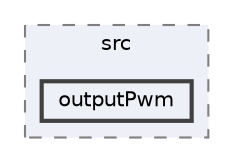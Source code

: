 digraph "outputPwm"
{
 // LATEX_PDF_SIZE
  bgcolor="transparent";
  edge [fontname=Helvetica,fontsize=10,labelfontname=Helvetica,labelfontsize=10];
  node [fontname=Helvetica,fontsize=10,shape=box,height=0.2,width=0.4];
  compound=true
  subgraph clusterdir_c5432f80a3911a379417aed352952f34 {
    graph [ bgcolor="#edf0f7", pencolor="grey50", label="src", fontname=Helvetica,fontsize=10 style="filled,dashed", URL="dir_c5432f80a3911a379417aed352952f34.html",tooltip=""]
  dir_d6244bad76ae57afffb70175cd645fbf [label="outputPwm", fillcolor="#edf0f7", color="grey25", style="filled,bold", URL="dir_d6244bad76ae57afffb70175cd645fbf.html",tooltip=""];
  }
}
